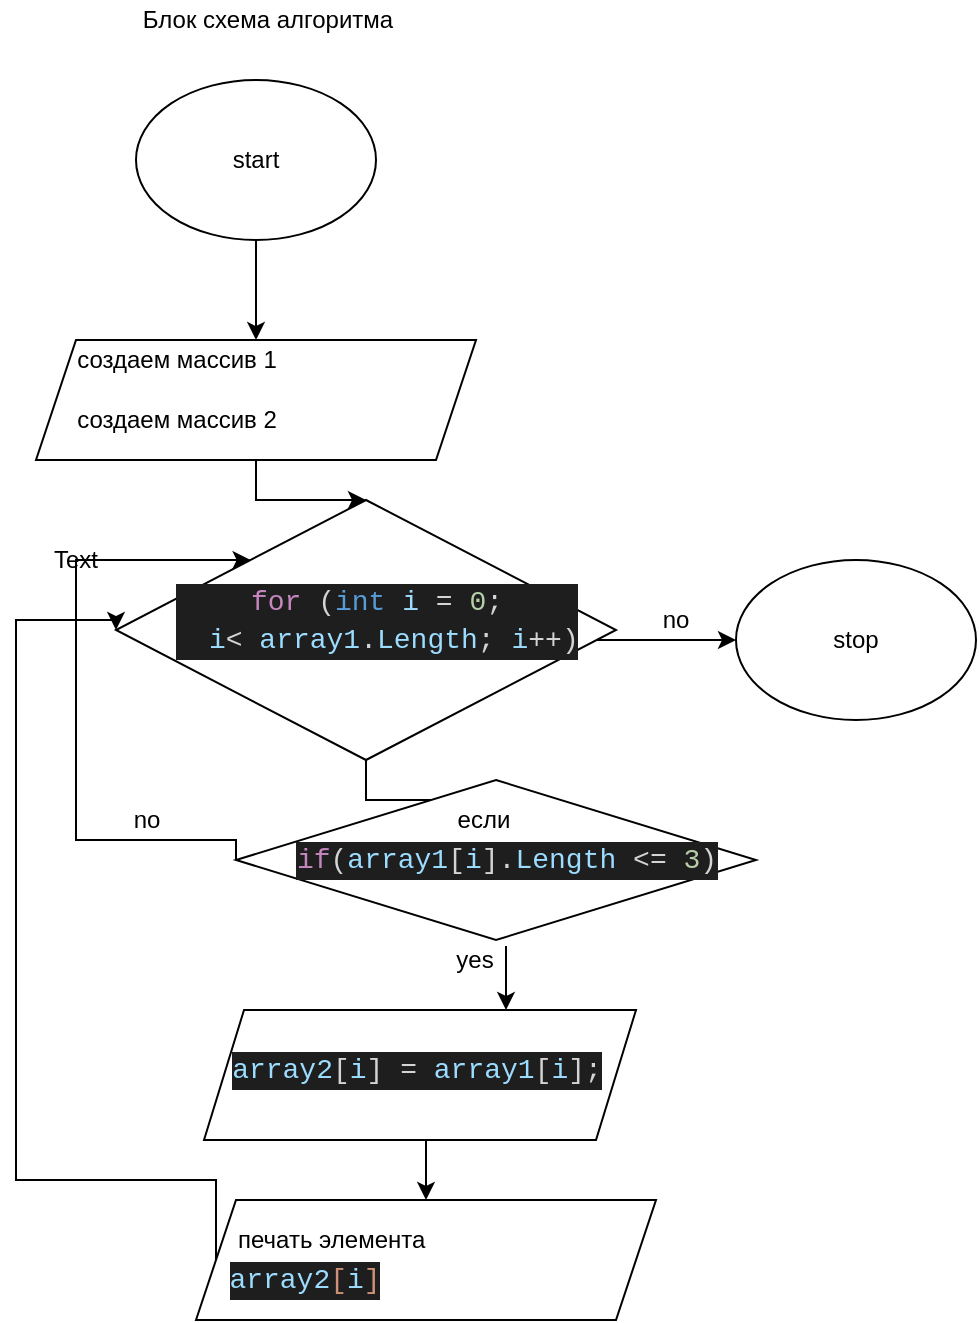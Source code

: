 <mxfile version="13.9.9" type="device"><diagram id="9RY5cIJ9aKEC-61EAIGS" name="Страница 1"><mxGraphModel dx="1038" dy="614" grid="1" gridSize="10" guides="1" tooltips="1" connect="1" arrows="1" fold="1" page="1" pageScale="1" pageWidth="827" pageHeight="1169" math="0" shadow="0"><root><mxCell id="0"/><mxCell id="1" parent="0"/><mxCell id="bqQ_RpJqG0iO0Eh1XBIt-8" style="edgeStyle=orthogonalEdgeStyle;rounded=0;orthogonalLoop=1;jettySize=auto;html=1;exitX=0.5;exitY=1;exitDx=0;exitDy=0;entryX=0.5;entryY=0;entryDx=0;entryDy=0;" edge="1" parent="1" source="bqQ_RpJqG0iO0Eh1XBIt-1" target="bqQ_RpJqG0iO0Eh1XBIt-2"><mxGeometry relative="1" as="geometry"><mxPoint x="380" y="180" as="targetPoint"/></mxGeometry></mxCell><mxCell id="bqQ_RpJqG0iO0Eh1XBIt-1" value="start" style="ellipse;whiteSpace=wrap;html=1;" vertex="1" parent="1"><mxGeometry x="320" y="60" width="120" height="80" as="geometry"/></mxCell><mxCell id="bqQ_RpJqG0iO0Eh1XBIt-9" style="edgeStyle=orthogonalEdgeStyle;rounded=0;orthogonalLoop=1;jettySize=auto;html=1;exitX=0.5;exitY=1;exitDx=0;exitDy=0;entryX=0.5;entryY=0;entryDx=0;entryDy=0;" edge="1" parent="1" source="bqQ_RpJqG0iO0Eh1XBIt-2" target="bqQ_RpJqG0iO0Eh1XBIt-3"><mxGeometry relative="1" as="geometry"/></mxCell><mxCell id="bqQ_RpJqG0iO0Eh1XBIt-15" style="edgeStyle=orthogonalEdgeStyle;rounded=0;orthogonalLoop=1;jettySize=auto;html=1;entryX=0;entryY=0.5;entryDx=0;entryDy=0;" edge="1" parent="1" target="bqQ_RpJqG0iO0Eh1XBIt-7"><mxGeometry relative="1" as="geometry"><mxPoint x="470" y="360" as="sourcePoint"/><Array as="points"><mxPoint x="470" y="340"/></Array></mxGeometry></mxCell><mxCell id="bqQ_RpJqG0iO0Eh1XBIt-2" value="" style="shape=parallelogram;perimeter=parallelogramPerimeter;whiteSpace=wrap;html=1;fixedSize=1;" vertex="1" parent="1"><mxGeometry x="270" y="190" width="220" height="60" as="geometry"/></mxCell><mxCell id="bqQ_RpJqG0iO0Eh1XBIt-10" style="edgeStyle=orthogonalEdgeStyle;rounded=0;orthogonalLoop=1;jettySize=auto;html=1;exitX=0.5;exitY=1;exitDx=0;exitDy=0;entryX=0.5;entryY=0;entryDx=0;entryDy=0;" edge="1" parent="1" source="bqQ_RpJqG0iO0Eh1XBIt-3" target="bqQ_RpJqG0iO0Eh1XBIt-4"><mxGeometry relative="1" as="geometry"/></mxCell><mxCell id="bqQ_RpJqG0iO0Eh1XBIt-3" value="" style="rhombus;whiteSpace=wrap;html=1;" vertex="1" parent="1"><mxGeometry x="310" y="270" width="250" height="130" as="geometry"/></mxCell><mxCell id="bqQ_RpJqG0iO0Eh1XBIt-14" style="edgeStyle=orthogonalEdgeStyle;rounded=0;orthogonalLoop=1;jettySize=auto;html=1;exitX=0;exitY=0.5;exitDx=0;exitDy=0;" edge="1" parent="1" source="bqQ_RpJqG0iO0Eh1XBIt-4" target="bqQ_RpJqG0iO0Eh1XBIt-3"><mxGeometry relative="1" as="geometry"><mxPoint x="330" y="300" as="targetPoint"/><Array as="points"><mxPoint x="290" y="440"/><mxPoint x="290" y="300"/></Array></mxGeometry></mxCell><mxCell id="bqQ_RpJqG0iO0Eh1XBIt-4" value="" style="rhombus;whiteSpace=wrap;html=1;" vertex="1" parent="1"><mxGeometry x="370" y="410" width="260" height="80" as="geometry"/></mxCell><mxCell id="bqQ_RpJqG0iO0Eh1XBIt-12" style="edgeStyle=orthogonalEdgeStyle;rounded=0;orthogonalLoop=1;jettySize=auto;html=1;exitX=0.5;exitY=1;exitDx=0;exitDy=0;entryX=0.5;entryY=0;entryDx=0;entryDy=0;" edge="1" parent="1" source="bqQ_RpJqG0iO0Eh1XBIt-5" target="bqQ_RpJqG0iO0Eh1XBIt-6"><mxGeometry relative="1" as="geometry"/></mxCell><mxCell id="bqQ_RpJqG0iO0Eh1XBIt-5" value="" style="shape=parallelogram;perimeter=parallelogramPerimeter;whiteSpace=wrap;html=1;fixedSize=1;" vertex="1" parent="1"><mxGeometry x="354" y="525" width="216" height="65" as="geometry"/></mxCell><mxCell id="bqQ_RpJqG0iO0Eh1XBIt-13" style="edgeStyle=orthogonalEdgeStyle;rounded=0;orthogonalLoop=1;jettySize=auto;html=1;exitX=0;exitY=0.5;exitDx=0;exitDy=0;entryX=0;entryY=0.5;entryDx=0;entryDy=0;" edge="1" parent="1" source="bqQ_RpJqG0iO0Eh1XBIt-6" target="bqQ_RpJqG0iO0Eh1XBIt-3"><mxGeometry relative="1" as="geometry"><mxPoint x="250" y="320" as="targetPoint"/><Array as="points"><mxPoint x="260" y="610"/><mxPoint x="260" y="330"/></Array></mxGeometry></mxCell><mxCell id="bqQ_RpJqG0iO0Eh1XBIt-6" value="" style="shape=parallelogram;perimeter=parallelogramPerimeter;whiteSpace=wrap;html=1;fixedSize=1;" vertex="1" parent="1"><mxGeometry x="350" y="620" width="230" height="60" as="geometry"/></mxCell><mxCell id="bqQ_RpJqG0iO0Eh1XBIt-7" value="stop" style="ellipse;whiteSpace=wrap;html=1;" vertex="1" parent="1"><mxGeometry x="620" y="300" width="120" height="80" as="geometry"/></mxCell><mxCell id="bqQ_RpJqG0iO0Eh1XBIt-18" value="создаем массив 1" style="text;html=1;align=center;verticalAlign=middle;resizable=0;points=[];autosize=1;" vertex="1" parent="1"><mxGeometry x="280" y="190" width="120" height="20" as="geometry"/></mxCell><mxCell id="bqQ_RpJqG0iO0Eh1XBIt-21" value="создаем массив 2&lt;br&gt;" style="text;html=1;align=center;verticalAlign=middle;resizable=0;points=[];autosize=1;" vertex="1" parent="1"><mxGeometry x="280" y="220" width="120" height="20" as="geometry"/></mxCell><mxCell id="bqQ_RpJqG0iO0Eh1XBIt-25" value="no" style="text;html=1;align=center;verticalAlign=middle;resizable=0;points=[];autosize=1;" vertex="1" parent="1"><mxGeometry x="310" y="420" width="30" height="20" as="geometry"/></mxCell><mxCell id="bqQ_RpJqG0iO0Eh1XBIt-26" value="yes" style="text;html=1;align=center;verticalAlign=middle;resizable=0;points=[];autosize=1;" vertex="1" parent="1"><mxGeometry x="474" y="490" width="30" height="20" as="geometry"/></mxCell><mxCell id="bqQ_RpJqG0iO0Eh1XBIt-28" value="&lt;div style=&quot;color: rgb(212 , 212 , 212) ; background-color: rgb(30 , 30 , 30) ; font-family: &amp;#34;consolas&amp;#34; , &amp;#34;courier new&amp;#34; , monospace ; font-size: 14px ; line-height: 19px&quot;&gt;&lt;span style=&quot;color: #c586c0&quot;&gt;for&lt;/span&gt; (&lt;span style=&quot;color: #569cd6&quot;&gt;int&lt;/span&gt; &lt;span style=&quot;color: #9cdcfe&quot;&gt;i&lt;/span&gt; = &lt;span style=&quot;color: #b5cea8&quot;&gt;0&lt;/span&gt;;&lt;/div&gt;&lt;div style=&quot;color: rgb(212 , 212 , 212) ; background-color: rgb(30 , 30 , 30) ; font-family: &amp;#34;consolas&amp;#34; , &amp;#34;courier new&amp;#34; , monospace ; font-size: 14px ; line-height: 19px&quot;&gt;&amp;nbsp; &lt;span style=&quot;color: #9cdcfe&quot;&gt;i&lt;/span&gt;&amp;lt; &lt;span style=&quot;color: rgb(156 , 220 , 254)&quot;&gt;array1&lt;/span&gt;.&lt;span style=&quot;color: rgb(156 , 220 , 254)&quot;&gt;Length&lt;/span&gt;; &lt;span style=&quot;color: rgb(156 , 220 , 254)&quot;&gt;i&lt;/span&gt;++)&lt;/div&gt;" style="text;html=1;align=center;verticalAlign=middle;resizable=0;points=[];autosize=1;" vertex="1" parent="1"><mxGeometry x="340" y="310" width="200" height="40" as="geometry"/></mxCell><mxCell id="bqQ_RpJqG0iO0Eh1XBIt-30" value="" style="edgeStyle=orthogonalEdgeStyle;rounded=0;orthogonalLoop=1;jettySize=auto;html=1;" edge="1" parent="1" target="bqQ_RpJqG0iO0Eh1XBIt-5"><mxGeometry relative="1" as="geometry"><mxPoint x="505" y="493" as="sourcePoint"/><Array as="points"><mxPoint x="505" y="493"/><mxPoint x="505" y="493"/></Array></mxGeometry></mxCell><mxCell id="bqQ_RpJqG0iO0Eh1XBIt-29" value="&lt;div style=&quot;color: rgb(212 , 212 , 212) ; background-color: rgb(30 , 30 , 30) ; font-family: &amp;#34;consolas&amp;#34; , &amp;#34;courier new&amp;#34; , monospace ; font-size: 14px ; line-height: 19px&quot;&gt;&lt;span style=&quot;color: #c586c0&quot;&gt;if&lt;/span&gt;(&lt;span style=&quot;color: #9cdcfe&quot;&gt;array1&lt;/span&gt;[&lt;span style=&quot;color: #9cdcfe&quot;&gt;i&lt;/span&gt;].&lt;span style=&quot;color: #9cdcfe&quot;&gt;Length&lt;/span&gt; &amp;lt;= &lt;span style=&quot;color: #b5cea8&quot;&gt;3&lt;/span&gt;)&lt;/div&gt;" style="text;html=1;align=center;verticalAlign=middle;resizable=0;points=[];autosize=1;" vertex="1" parent="1"><mxGeometry x="400" y="440" width="210" height="20" as="geometry"/></mxCell><mxCell id="bqQ_RpJqG0iO0Eh1XBIt-31" value="&lt;div style=&quot;color: rgb(212 , 212 , 212) ; background-color: rgb(30 , 30 , 30) ; font-family: &amp;#34;consolas&amp;#34; , &amp;#34;courier new&amp;#34; , monospace ; font-size: 14px ; line-height: 19px&quot;&gt;&lt;span style=&quot;color: #9cdcfe&quot;&gt;array2&lt;/span&gt;[&lt;span style=&quot;color: #9cdcfe&quot;&gt;i&lt;/span&gt;] = &lt;span style=&quot;color: #9cdcfe&quot;&gt;array1&lt;/span&gt;[&lt;span style=&quot;color: #9cdcfe&quot;&gt;i&lt;/span&gt;];&lt;/div&gt;" style="text;html=1;align=center;verticalAlign=middle;resizable=0;points=[];autosize=1;" vertex="1" parent="1"><mxGeometry x="370" y="545" width="180" height="20" as="geometry"/></mxCell><mxCell id="bqQ_RpJqG0iO0Eh1XBIt-32" value="&lt;div style=&quot;color: rgb(212 , 212 , 212) ; background-color: rgb(30 , 30 , 30) ; font-family: &amp;#34;consolas&amp;#34; , &amp;#34;courier new&amp;#34; , monospace ; font-size: 14px ; line-height: 19px&quot;&gt;&lt;span style=&quot;color: #9cdcfe&quot;&gt;array2&lt;/span&gt;&lt;span style=&quot;color: #ce9178&quot;&gt;[&lt;/span&gt;&lt;span style=&quot;color: #9cdcfe&quot;&gt;i&lt;/span&gt;&lt;span style=&quot;color: #ce9178&quot;&gt;]&lt;/span&gt;&lt;/div&gt;" style="text;html=1;align=center;verticalAlign=middle;resizable=0;points=[];autosize=1;" vertex="1" parent="1"><mxGeometry x="364" y="650" width="80" height="20" as="geometry"/></mxCell><mxCell id="bqQ_RpJqG0iO0Eh1XBIt-33" value="печать элемента&amp;nbsp;" style="text;html=1;align=center;verticalAlign=middle;resizable=0;points=[];autosize=1;" vertex="1" parent="1"><mxGeometry x="364" y="630" width="110" height="20" as="geometry"/></mxCell><mxCell id="bqQ_RpJqG0iO0Eh1XBIt-35" value="&lt;span style=&quot;color: rgba(0 , 0 , 0 , 0) ; font-family: monospace ; font-size: 0px&quot;&gt;%3CmxGraphModel%3E%3Croot%3E%3CmxCell%20id%3D%220%22%2F%3E%3CmxCell%20id%3D%221%22%20parent%3D%220%22%2F%3E%3CmxCell%20id%3D%222%22%20value%3D%22no%22%20style%3D%22text%3Bhtml%3D1%3Balign%3Dcenter%3BverticalAlign%3Dmiddle%3Bresizable%3D0%3Bpoints%3D%5B%5D%3Bautosize%3D1%3B%22%20vertex%3D%221%22%20parent%3D%221%22%3E%3CmxGeometry%20x%3D%22290%22%20y%3D%22420%22%20width%3D%2230%22%20height%3D%2220%22%20as%3D%22geometry%22%2F%3E%3C%2FmxCell%3E%3C%2Froot%3E%3C%2FmxGraphModel%3E&lt;/span&gt;" style="text;html=1;align=center;verticalAlign=middle;resizable=0;points=[];autosize=1;" vertex="1" parent="1"><mxGeometry x="570" y="290" width="20" height="20" as="geometry"/></mxCell><mxCell id="bqQ_RpJqG0iO0Eh1XBIt-37" value="&lt;span style=&quot;color: rgba(0 , 0 , 0 , 0) ; font-family: monospace ; font-size: 0px&quot;&gt;%3CmxGraphModel%3E%3Croot%3E%3CmxCell%20id%3D%220%22%2F%3E%3CmxCell%20id%3D%221%22%20parent%3D%220%22%2F%3E%3CmxCell%20id%3D%222%22%20value%3D%22no%22%20style%3D%22text%3Bhtml%3D1%3Balign%3Dcenter%3BverticalAlign%3Dmiddle%3Bresizable%3D0%3Bpoints%3D%5B%5D%3Bautosize%3D1%3B%22%20vertex%3D%221%22%20parent%3D%221%22%3E%3CmxGeometry%20x%3D%22290%22%20y%3D%22420%22%20width%3D%2230%22%20height%3D%2220%22%20as%3D%22geometry%22%2F%3E%3C%2FmxCell%3E%3C%2Froot%3E%3C%2FmxGraphModel%3E&lt;/span&gt;" style="text;html=1;align=center;verticalAlign=middle;resizable=0;points=[];autosize=1;" vertex="1" parent="1"><mxGeometry x="560" y="190" width="20" height="20" as="geometry"/></mxCell><mxCell id="bqQ_RpJqG0iO0Eh1XBIt-38" value="&lt;span style=&quot;color: rgba(0 , 0 , 0 , 0) ; font-family: monospace ; font-size: 0px&quot;&gt;%3CmxGraphModel%3E%3Croot%3E%3CmxCell%20id%3D%220%22%2F%3E%3CmxCell%20id%3D%221%22%20parent%3D%220%22%2F%3E%3CmxCell%20id%3D%222%22%20value%3D%22no%22%20style%3D%22text%3Bhtml%3D1%3Balign%3Dcenter%3BverticalAlign%3Dmiddle%3Bresizable%3D0%3Bpoints%3D%5B%5D%3Bautosize%3D1%3B%22%20vertex%3D%221%22%20parent%3D%221%22%3E%3CmxGeometry%20x%3D%22290%22%20y%3D%22420%22%20width%3D%2230%22%20height%3D%2220%22%20as%3D%22geometry%22%2F%3E%3C%2FmxCell%3E%3C%2Froot%3E%3C%2FmxGraphModel%3E&lt;/span&gt;" style="text;html=1;align=center;verticalAlign=middle;resizable=0;points=[];autosize=1;" vertex="1" parent="1"><mxGeometry x="600" y="180" width="20" height="20" as="geometry"/></mxCell><mxCell id="bqQ_RpJqG0iO0Eh1XBIt-40" value="no" style="text;html=1;strokeColor=none;fillColor=none;align=center;verticalAlign=middle;whiteSpace=wrap;rounded=0;" vertex="1" parent="1"><mxGeometry x="570" y="320" width="40" height="20" as="geometry"/></mxCell><mxCell id="bqQ_RpJqG0iO0Eh1XBIt-42" value="если" style="text;html=1;strokeColor=none;fillColor=none;align=center;verticalAlign=middle;whiteSpace=wrap;rounded=0;" vertex="1" parent="1"><mxGeometry x="474" y="420" width="40" height="20" as="geometry"/></mxCell><mxCell id="bqQ_RpJqG0iO0Eh1XBIt-43" value="Text" style="text;html=1;strokeColor=none;fillColor=none;align=center;verticalAlign=middle;whiteSpace=wrap;rounded=0;" vertex="1" parent="1"><mxGeometry x="270" y="290" width="40" height="20" as="geometry"/></mxCell><mxCell id="bqQ_RpJqG0iO0Eh1XBIt-45" value="Блок схема алгоритма" style="text;html=1;strokeColor=none;fillColor=none;align=center;verticalAlign=middle;whiteSpace=wrap;rounded=0;" vertex="1" parent="1"><mxGeometry x="298" y="20" width="176" height="20" as="geometry"/></mxCell></root></mxGraphModel></diagram></mxfile>